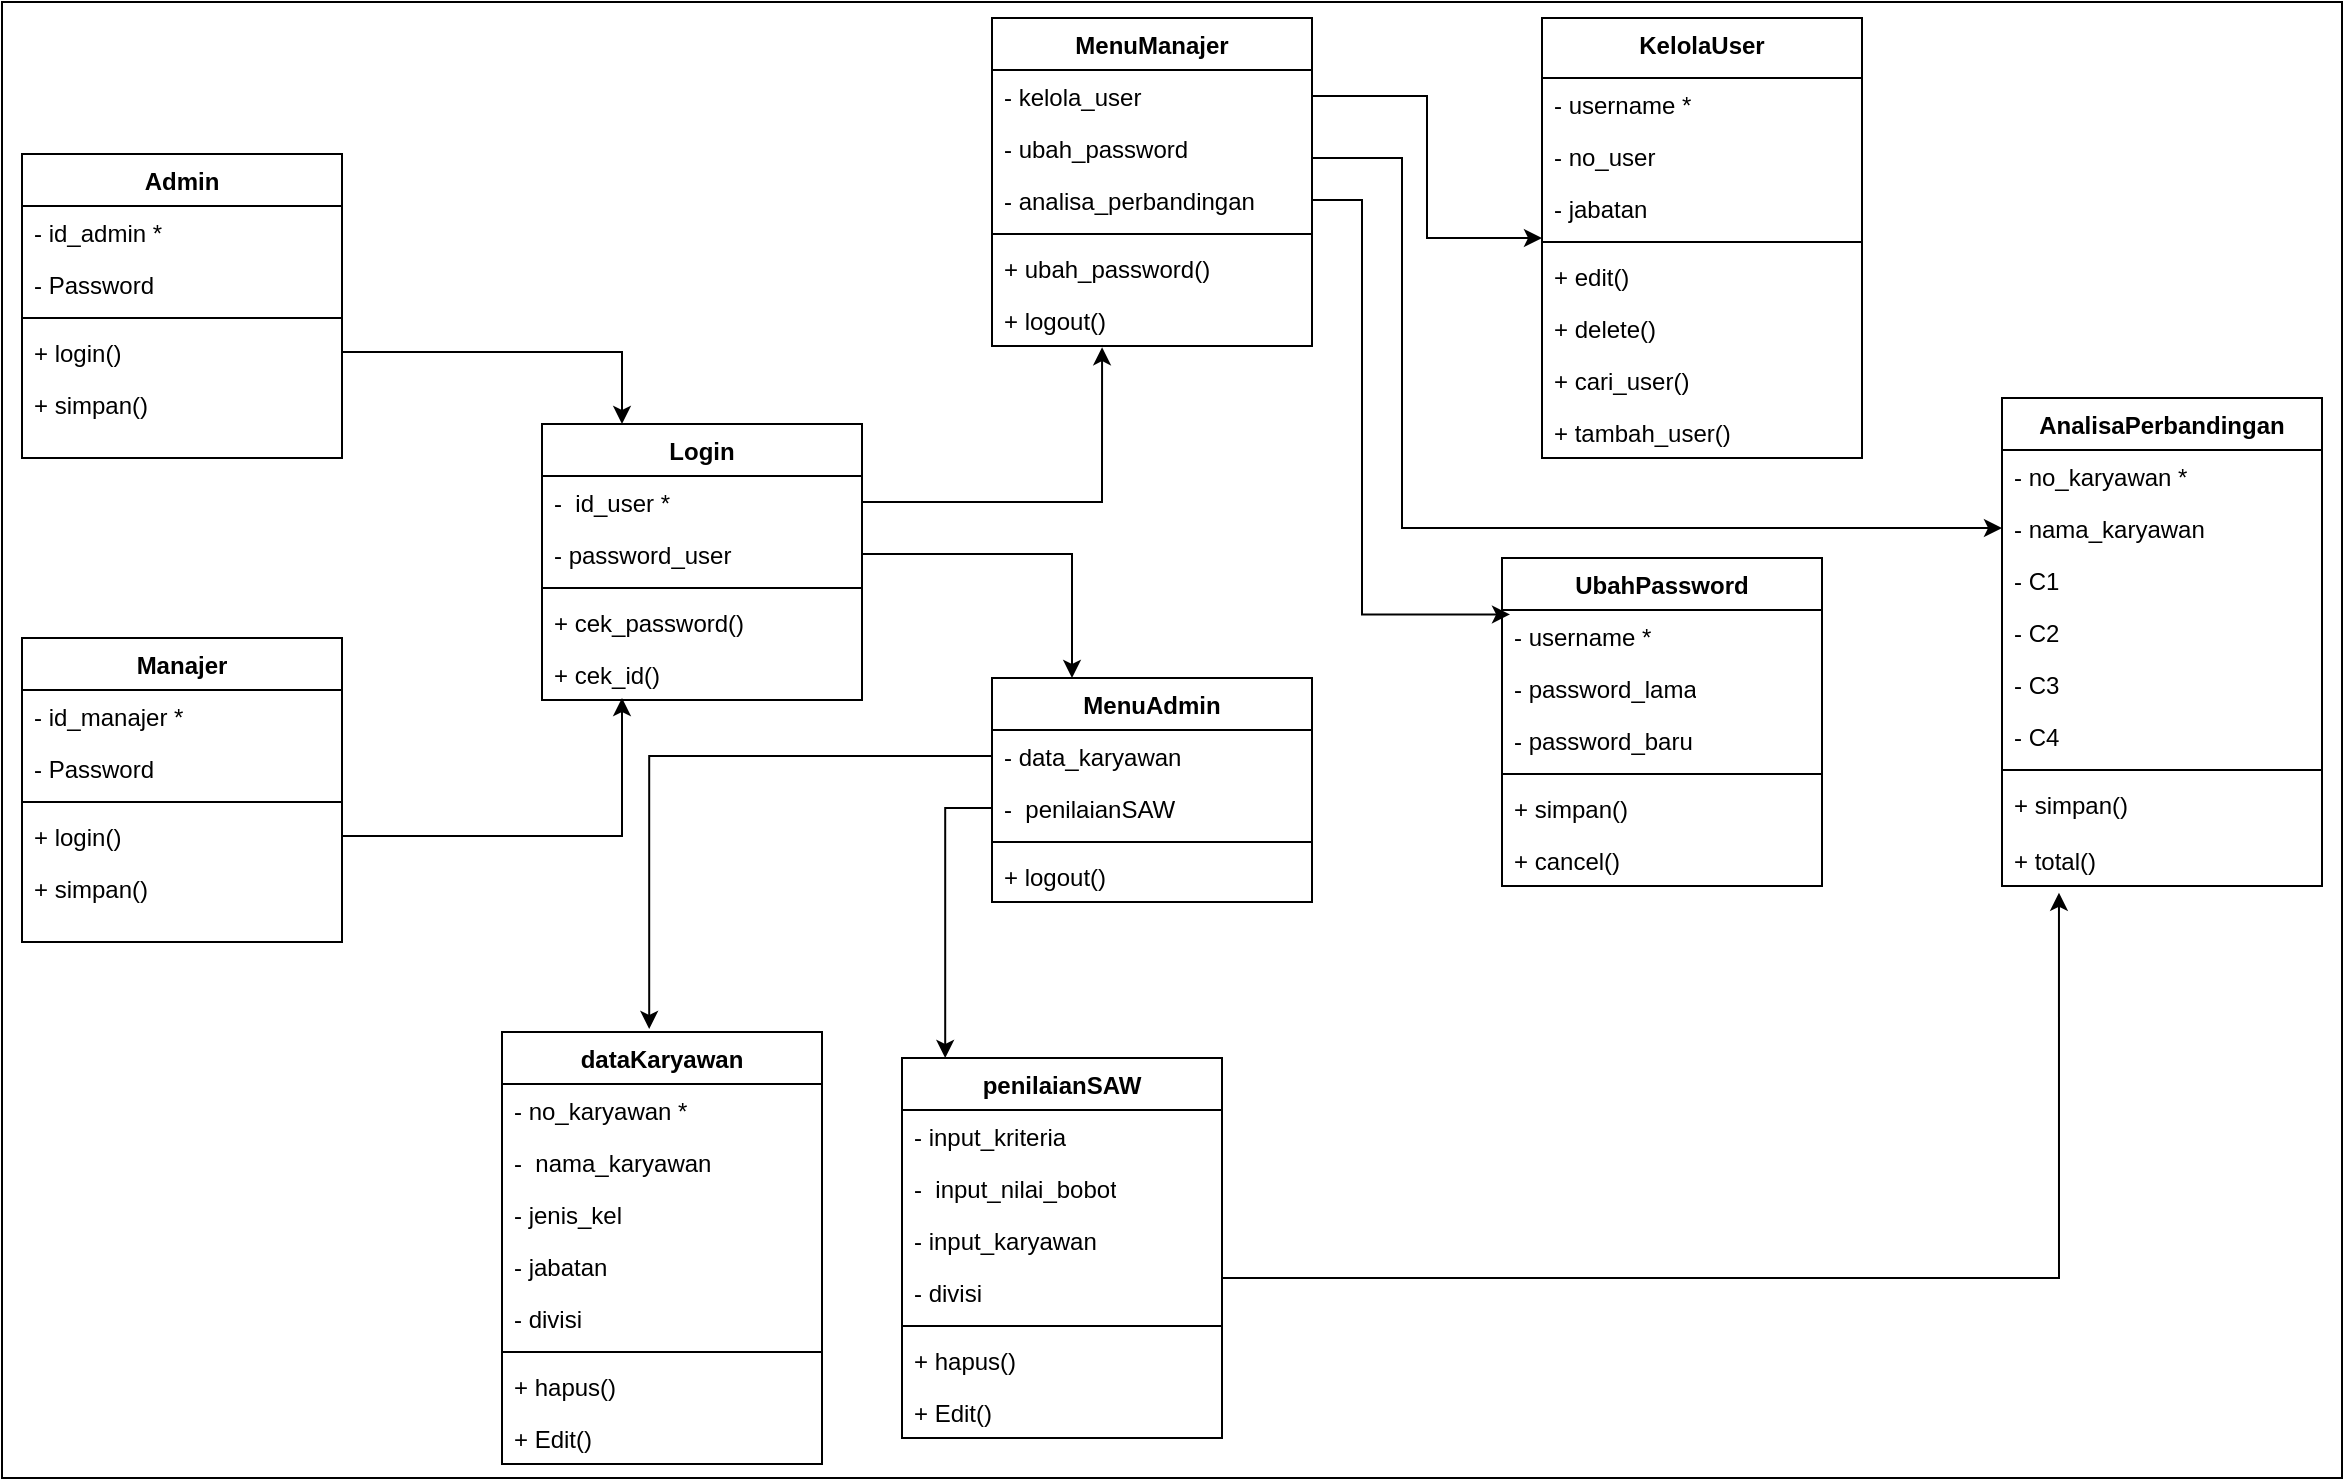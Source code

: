<mxfile version="22.1.18" type="device">
  <diagram name="Page-1" id="2cvrpq9WqsOTp73-PYU-">
    <mxGraphModel dx="1900" dy="557" grid="1" gridSize="10" guides="1" tooltips="1" connect="1" arrows="1" fold="1" page="1" pageScale="1" pageWidth="850" pageHeight="1100" math="0" shadow="0">
      <root>
        <mxCell id="0" />
        <mxCell id="1" parent="0" />
        <mxCell id="4N0GUVEGYHBOOBJI4xGk-21" value="" style="rounded=0;whiteSpace=wrap;html=1;" vertex="1" parent="1">
          <mxGeometry x="-150" y="2" width="1170" height="738" as="geometry" />
        </mxCell>
        <mxCell id="2HAJyvxle4ZNZdfN4YHn-1" value="Admin" style="swimlane;fontStyle=1;align=center;verticalAlign=top;childLayout=stackLayout;horizontal=1;startSize=26;horizontalStack=0;resizeParent=1;resizeParentMax=0;resizeLast=0;collapsible=1;marginBottom=0;whiteSpace=wrap;html=1;" parent="1" vertex="1">
          <mxGeometry x="-140" y="78" width="160" height="152" as="geometry" />
        </mxCell>
        <mxCell id="2HAJyvxle4ZNZdfN4YHn-9" value="- id_admin *" style="text;strokeColor=none;fillColor=none;align=left;verticalAlign=top;spacingLeft=4;spacingRight=4;overflow=hidden;rotatable=0;points=[[0,0.5],[1,0.5]];portConstraint=eastwest;whiteSpace=wrap;html=1;" parent="2HAJyvxle4ZNZdfN4YHn-1" vertex="1">
          <mxGeometry y="26" width="160" height="26" as="geometry" />
        </mxCell>
        <mxCell id="2HAJyvxle4ZNZdfN4YHn-2" value="- Password&amp;nbsp;" style="text;strokeColor=none;fillColor=none;align=left;verticalAlign=top;spacingLeft=4;spacingRight=4;overflow=hidden;rotatable=0;points=[[0,0.5],[1,0.5]];portConstraint=eastwest;whiteSpace=wrap;html=1;" parent="2HAJyvxle4ZNZdfN4YHn-1" vertex="1">
          <mxGeometry y="52" width="160" height="26" as="geometry" />
        </mxCell>
        <mxCell id="2HAJyvxle4ZNZdfN4YHn-3" value="" style="line;strokeWidth=1;fillColor=none;align=left;verticalAlign=middle;spacingTop=-1;spacingLeft=3;spacingRight=3;rotatable=0;labelPosition=right;points=[];portConstraint=eastwest;strokeColor=inherit;" parent="2HAJyvxle4ZNZdfN4YHn-1" vertex="1">
          <mxGeometry y="78" width="160" height="8" as="geometry" />
        </mxCell>
        <mxCell id="2HAJyvxle4ZNZdfN4YHn-10" value="+ login()" style="text;strokeColor=none;fillColor=none;align=left;verticalAlign=top;spacingLeft=4;spacingRight=4;overflow=hidden;rotatable=0;points=[[0,0.5],[1,0.5]];portConstraint=eastwest;whiteSpace=wrap;html=1;" parent="2HAJyvxle4ZNZdfN4YHn-1" vertex="1">
          <mxGeometry y="86" width="160" height="26" as="geometry" />
        </mxCell>
        <mxCell id="2HAJyvxle4ZNZdfN4YHn-4" value="+ simpan()" style="text;strokeColor=none;fillColor=none;align=left;verticalAlign=top;spacingLeft=4;spacingRight=4;overflow=hidden;rotatable=0;points=[[0,0.5],[1,0.5]];portConstraint=eastwest;whiteSpace=wrap;html=1;" parent="2HAJyvxle4ZNZdfN4YHn-1" vertex="1">
          <mxGeometry y="112" width="160" height="40" as="geometry" />
        </mxCell>
        <mxCell id="2HAJyvxle4ZNZdfN4YHn-11" value="Manajer" style="swimlane;fontStyle=1;align=center;verticalAlign=top;childLayout=stackLayout;horizontal=1;startSize=26;horizontalStack=0;resizeParent=1;resizeParentMax=0;resizeLast=0;collapsible=1;marginBottom=0;whiteSpace=wrap;html=1;" parent="1" vertex="1">
          <mxGeometry x="-140" y="320" width="160" height="152" as="geometry" />
        </mxCell>
        <mxCell id="2HAJyvxle4ZNZdfN4YHn-12" value="- id_manajer *" style="text;strokeColor=none;fillColor=none;align=left;verticalAlign=top;spacingLeft=4;spacingRight=4;overflow=hidden;rotatable=0;points=[[0,0.5],[1,0.5]];portConstraint=eastwest;whiteSpace=wrap;html=1;" parent="2HAJyvxle4ZNZdfN4YHn-11" vertex="1">
          <mxGeometry y="26" width="160" height="26" as="geometry" />
        </mxCell>
        <mxCell id="2HAJyvxle4ZNZdfN4YHn-13" value="- Password&amp;nbsp;" style="text;strokeColor=none;fillColor=none;align=left;verticalAlign=top;spacingLeft=4;spacingRight=4;overflow=hidden;rotatable=0;points=[[0,0.5],[1,0.5]];portConstraint=eastwest;whiteSpace=wrap;html=1;" parent="2HAJyvxle4ZNZdfN4YHn-11" vertex="1">
          <mxGeometry y="52" width="160" height="26" as="geometry" />
        </mxCell>
        <mxCell id="2HAJyvxle4ZNZdfN4YHn-14" value="" style="line;strokeWidth=1;fillColor=none;align=left;verticalAlign=middle;spacingTop=-1;spacingLeft=3;spacingRight=3;rotatable=0;labelPosition=right;points=[];portConstraint=eastwest;strokeColor=inherit;" parent="2HAJyvxle4ZNZdfN4YHn-11" vertex="1">
          <mxGeometry y="78" width="160" height="8" as="geometry" />
        </mxCell>
        <mxCell id="2HAJyvxle4ZNZdfN4YHn-15" value="+ login()" style="text;strokeColor=none;fillColor=none;align=left;verticalAlign=top;spacingLeft=4;spacingRight=4;overflow=hidden;rotatable=0;points=[[0,0.5],[1,0.5]];portConstraint=eastwest;whiteSpace=wrap;html=1;" parent="2HAJyvxle4ZNZdfN4YHn-11" vertex="1">
          <mxGeometry y="86" width="160" height="26" as="geometry" />
        </mxCell>
        <mxCell id="2HAJyvxle4ZNZdfN4YHn-16" value="+ simpan()" style="text;strokeColor=none;fillColor=none;align=left;verticalAlign=top;spacingLeft=4;spacingRight=4;overflow=hidden;rotatable=0;points=[[0,0.5],[1,0.5]];portConstraint=eastwest;whiteSpace=wrap;html=1;" parent="2HAJyvxle4ZNZdfN4YHn-11" vertex="1">
          <mxGeometry y="112" width="160" height="40" as="geometry" />
        </mxCell>
        <mxCell id="2HAJyvxle4ZNZdfN4YHn-17" value="Login" style="swimlane;fontStyle=1;align=center;verticalAlign=top;childLayout=stackLayout;horizontal=1;startSize=26;horizontalStack=0;resizeParent=1;resizeParentMax=0;resizeLast=0;collapsible=1;marginBottom=0;whiteSpace=wrap;html=1;" parent="1" vertex="1">
          <mxGeometry x="120" y="213" width="160" height="138" as="geometry" />
        </mxCell>
        <mxCell id="2HAJyvxle4ZNZdfN4YHn-24" value="-&amp;nbsp; id_user *" style="text;strokeColor=none;fillColor=none;align=left;verticalAlign=top;spacingLeft=4;spacingRight=4;overflow=hidden;rotatable=0;points=[[0,0.5],[1,0.5]];portConstraint=eastwest;whiteSpace=wrap;html=1;" parent="2HAJyvxle4ZNZdfN4YHn-17" vertex="1">
          <mxGeometry y="26" width="160" height="26" as="geometry" />
        </mxCell>
        <mxCell id="2HAJyvxle4ZNZdfN4YHn-25" value="- password_user" style="text;strokeColor=none;fillColor=none;align=left;verticalAlign=top;spacingLeft=4;spacingRight=4;overflow=hidden;rotatable=0;points=[[0,0.5],[1,0.5]];portConstraint=eastwest;whiteSpace=wrap;html=1;" parent="2HAJyvxle4ZNZdfN4YHn-17" vertex="1">
          <mxGeometry y="52" width="160" height="26" as="geometry" />
        </mxCell>
        <mxCell id="2HAJyvxle4ZNZdfN4YHn-20" value="" style="line;strokeWidth=1;fillColor=none;align=left;verticalAlign=middle;spacingTop=-1;spacingLeft=3;spacingRight=3;rotatable=0;labelPosition=right;points=[];portConstraint=eastwest;strokeColor=inherit;" parent="2HAJyvxle4ZNZdfN4YHn-17" vertex="1">
          <mxGeometry y="78" width="160" height="8" as="geometry" />
        </mxCell>
        <mxCell id="2HAJyvxle4ZNZdfN4YHn-23" value="+ cek_password()" style="text;strokeColor=none;fillColor=none;align=left;verticalAlign=top;spacingLeft=4;spacingRight=4;overflow=hidden;rotatable=0;points=[[0,0.5],[1,0.5]];portConstraint=eastwest;whiteSpace=wrap;html=1;" parent="2HAJyvxle4ZNZdfN4YHn-17" vertex="1">
          <mxGeometry y="86" width="160" height="26" as="geometry" />
        </mxCell>
        <mxCell id="2HAJyvxle4ZNZdfN4YHn-21" value="+ cek_id()" style="text;strokeColor=none;fillColor=none;align=left;verticalAlign=top;spacingLeft=4;spacingRight=4;overflow=hidden;rotatable=0;points=[[0,0.5],[1,0.5]];portConstraint=eastwest;whiteSpace=wrap;html=1;" parent="2HAJyvxle4ZNZdfN4YHn-17" vertex="1">
          <mxGeometry y="112" width="160" height="26" as="geometry" />
        </mxCell>
        <mxCell id="2HAJyvxle4ZNZdfN4YHn-26" value="MenuManajer" style="swimlane;fontStyle=1;align=center;verticalAlign=top;childLayout=stackLayout;horizontal=1;startSize=26;horizontalStack=0;resizeParent=1;resizeParentMax=0;resizeLast=0;collapsible=1;marginBottom=0;whiteSpace=wrap;html=1;" parent="1" vertex="1">
          <mxGeometry x="345" y="10" width="160" height="164" as="geometry" />
        </mxCell>
        <mxCell id="2HAJyvxle4ZNZdfN4YHn-27" value="- kelola_user" style="text;strokeColor=none;fillColor=none;align=left;verticalAlign=top;spacingLeft=4;spacingRight=4;overflow=hidden;rotatable=0;points=[[0,0.5],[1,0.5]];portConstraint=eastwest;whiteSpace=wrap;html=1;" parent="2HAJyvxle4ZNZdfN4YHn-26" vertex="1">
          <mxGeometry y="26" width="160" height="26" as="geometry" />
        </mxCell>
        <mxCell id="2HAJyvxle4ZNZdfN4YHn-33" value="- ubah_password" style="text;strokeColor=none;fillColor=none;align=left;verticalAlign=top;spacingLeft=4;spacingRight=4;overflow=hidden;rotatable=0;points=[[0,0.5],[1,0.5]];portConstraint=eastwest;whiteSpace=wrap;html=1;" parent="2HAJyvxle4ZNZdfN4YHn-26" vertex="1">
          <mxGeometry y="52" width="160" height="26" as="geometry" />
        </mxCell>
        <mxCell id="2HAJyvxle4ZNZdfN4YHn-28" value="- analisa_perbandingan" style="text;strokeColor=none;fillColor=none;align=left;verticalAlign=top;spacingLeft=4;spacingRight=4;overflow=hidden;rotatable=0;points=[[0,0.5],[1,0.5]];portConstraint=eastwest;whiteSpace=wrap;html=1;" parent="2HAJyvxle4ZNZdfN4YHn-26" vertex="1">
          <mxGeometry y="78" width="160" height="26" as="geometry" />
        </mxCell>
        <mxCell id="2HAJyvxle4ZNZdfN4YHn-29" value="" style="line;strokeWidth=1;fillColor=none;align=left;verticalAlign=middle;spacingTop=-1;spacingLeft=3;spacingRight=3;rotatable=0;labelPosition=right;points=[];portConstraint=eastwest;strokeColor=inherit;" parent="2HAJyvxle4ZNZdfN4YHn-26" vertex="1">
          <mxGeometry y="104" width="160" height="8" as="geometry" />
        </mxCell>
        <mxCell id="2HAJyvxle4ZNZdfN4YHn-35" value="+ ubah_password()" style="text;strokeColor=none;fillColor=none;align=left;verticalAlign=top;spacingLeft=4;spacingRight=4;overflow=hidden;rotatable=0;points=[[0,0.5],[1,0.5]];portConstraint=eastwest;whiteSpace=wrap;html=1;" parent="2HAJyvxle4ZNZdfN4YHn-26" vertex="1">
          <mxGeometry y="112" width="160" height="26" as="geometry" />
        </mxCell>
        <mxCell id="2HAJyvxle4ZNZdfN4YHn-34" value="+ logout()" style="text;strokeColor=none;fillColor=none;align=left;verticalAlign=top;spacingLeft=4;spacingRight=4;overflow=hidden;rotatable=0;points=[[0,0.5],[1,0.5]];portConstraint=eastwest;whiteSpace=wrap;html=1;" parent="2HAJyvxle4ZNZdfN4YHn-26" vertex="1">
          <mxGeometry y="138" width="160" height="26" as="geometry" />
        </mxCell>
        <mxCell id="2HAJyvxle4ZNZdfN4YHn-36" value="KelolaUser" style="swimlane;fontStyle=1;align=center;verticalAlign=top;childLayout=stackLayout;horizontal=1;startSize=30;horizontalStack=0;resizeParent=1;resizeParentMax=0;resizeLast=0;collapsible=1;marginBottom=0;whiteSpace=wrap;html=1;" parent="1" vertex="1">
          <mxGeometry x="620" y="10" width="160" height="220" as="geometry" />
        </mxCell>
        <mxCell id="2HAJyvxle4ZNZdfN4YHn-40" value="- username *" style="text;strokeColor=none;fillColor=none;align=left;verticalAlign=top;spacingLeft=4;spacingRight=4;overflow=hidden;rotatable=0;points=[[0,0.5],[1,0.5]];portConstraint=eastwest;whiteSpace=wrap;html=1;" parent="2HAJyvxle4ZNZdfN4YHn-36" vertex="1">
          <mxGeometry y="30" width="160" height="26" as="geometry" />
        </mxCell>
        <mxCell id="2HAJyvxle4ZNZdfN4YHn-37" value="- no_user" style="text;strokeColor=none;fillColor=none;align=left;verticalAlign=top;spacingLeft=4;spacingRight=4;overflow=hidden;rotatable=0;points=[[0,0.5],[1,0.5]];portConstraint=eastwest;whiteSpace=wrap;html=1;" parent="2HAJyvxle4ZNZdfN4YHn-36" vertex="1">
          <mxGeometry y="56" width="160" height="26" as="geometry" />
        </mxCell>
        <mxCell id="2HAJyvxle4ZNZdfN4YHn-41" value="- jabatan" style="text;strokeColor=none;fillColor=none;align=left;verticalAlign=top;spacingLeft=4;spacingRight=4;overflow=hidden;rotatable=0;points=[[0,0.5],[1,0.5]];portConstraint=eastwest;whiteSpace=wrap;html=1;" parent="2HAJyvxle4ZNZdfN4YHn-36" vertex="1">
          <mxGeometry y="82" width="160" height="26" as="geometry" />
        </mxCell>
        <mxCell id="2HAJyvxle4ZNZdfN4YHn-38" value="" style="line;strokeWidth=1;fillColor=none;align=left;verticalAlign=middle;spacingTop=-1;spacingLeft=3;spacingRight=3;rotatable=0;labelPosition=right;points=[];portConstraint=eastwest;strokeColor=inherit;" parent="2HAJyvxle4ZNZdfN4YHn-36" vertex="1">
          <mxGeometry y="108" width="160" height="8" as="geometry" />
        </mxCell>
        <mxCell id="2HAJyvxle4ZNZdfN4YHn-39" value="+ edit()&lt;br&gt;" style="text;strokeColor=none;fillColor=none;align=left;verticalAlign=top;spacingLeft=4;spacingRight=4;overflow=hidden;rotatable=0;points=[[0,0.5],[1,0.5]];portConstraint=eastwest;whiteSpace=wrap;html=1;" parent="2HAJyvxle4ZNZdfN4YHn-36" vertex="1">
          <mxGeometry y="116" width="160" height="26" as="geometry" />
        </mxCell>
        <mxCell id="2HAJyvxle4ZNZdfN4YHn-42" value="+ delete()" style="text;strokeColor=none;fillColor=none;align=left;verticalAlign=top;spacingLeft=4;spacingRight=4;overflow=hidden;rotatable=0;points=[[0,0.5],[1,0.5]];portConstraint=eastwest;whiteSpace=wrap;html=1;" parent="2HAJyvxle4ZNZdfN4YHn-36" vertex="1">
          <mxGeometry y="142" width="160" height="26" as="geometry" />
        </mxCell>
        <mxCell id="2HAJyvxle4ZNZdfN4YHn-43" value="+ cari_user()&lt;br&gt;" style="text;strokeColor=none;fillColor=none;align=left;verticalAlign=top;spacingLeft=4;spacingRight=4;overflow=hidden;rotatable=0;points=[[0,0.5],[1,0.5]];portConstraint=eastwest;whiteSpace=wrap;html=1;" parent="2HAJyvxle4ZNZdfN4YHn-36" vertex="1">
          <mxGeometry y="168" width="160" height="26" as="geometry" />
        </mxCell>
        <mxCell id="2HAJyvxle4ZNZdfN4YHn-44" value="+ tambah_user()" style="text;strokeColor=none;fillColor=none;align=left;verticalAlign=top;spacingLeft=4;spacingRight=4;overflow=hidden;rotatable=0;points=[[0,0.5],[1,0.5]];portConstraint=eastwest;whiteSpace=wrap;html=1;" parent="2HAJyvxle4ZNZdfN4YHn-36" vertex="1">
          <mxGeometry y="194" width="160" height="26" as="geometry" />
        </mxCell>
        <mxCell id="2HAJyvxle4ZNZdfN4YHn-45" value="MenuAdmin" style="swimlane;fontStyle=1;align=center;verticalAlign=top;childLayout=stackLayout;horizontal=1;startSize=26;horizontalStack=0;resizeParent=1;resizeParentMax=0;resizeLast=0;collapsible=1;marginBottom=0;whiteSpace=wrap;html=1;" parent="1" vertex="1">
          <mxGeometry x="345" y="340" width="160" height="112" as="geometry" />
        </mxCell>
        <mxCell id="2HAJyvxle4ZNZdfN4YHn-46" value="- data_karyawan" style="text;strokeColor=none;fillColor=none;align=left;verticalAlign=top;spacingLeft=4;spacingRight=4;overflow=hidden;rotatable=0;points=[[0,0.5],[1,0.5]];portConstraint=eastwest;whiteSpace=wrap;html=1;" parent="2HAJyvxle4ZNZdfN4YHn-45" vertex="1">
          <mxGeometry y="26" width="160" height="26" as="geometry" />
        </mxCell>
        <mxCell id="2HAJyvxle4ZNZdfN4YHn-47" value="-&amp;nbsp; penilaianSAW" style="text;strokeColor=none;fillColor=none;align=left;verticalAlign=top;spacingLeft=4;spacingRight=4;overflow=hidden;rotatable=0;points=[[0,0.5],[1,0.5]];portConstraint=eastwest;whiteSpace=wrap;html=1;" parent="2HAJyvxle4ZNZdfN4YHn-45" vertex="1">
          <mxGeometry y="52" width="160" height="26" as="geometry" />
        </mxCell>
        <mxCell id="2HAJyvxle4ZNZdfN4YHn-49" value="" style="line;strokeWidth=1;fillColor=none;align=left;verticalAlign=middle;spacingTop=-1;spacingLeft=3;spacingRight=3;rotatable=0;labelPosition=right;points=[];portConstraint=eastwest;strokeColor=inherit;" parent="2HAJyvxle4ZNZdfN4YHn-45" vertex="1">
          <mxGeometry y="78" width="160" height="8" as="geometry" />
        </mxCell>
        <mxCell id="4N0GUVEGYHBOOBJI4xGk-1" value="+ logout()" style="text;strokeColor=none;fillColor=none;align=left;verticalAlign=top;spacingLeft=4;spacingRight=4;overflow=hidden;rotatable=0;points=[[0,0.5],[1,0.5]];portConstraint=eastwest;whiteSpace=wrap;html=1;" vertex="1" parent="2HAJyvxle4ZNZdfN4YHn-45">
          <mxGeometry y="86" width="160" height="26" as="geometry" />
        </mxCell>
        <mxCell id="2HAJyvxle4ZNZdfN4YHn-54" value="UbahPassword" style="swimlane;fontStyle=1;align=center;verticalAlign=top;childLayout=stackLayout;horizontal=1;startSize=26;horizontalStack=0;resizeParent=1;resizeParentMax=0;resizeLast=0;collapsible=1;marginBottom=0;whiteSpace=wrap;html=1;" parent="1" vertex="1">
          <mxGeometry x="600" y="280" width="160" height="164" as="geometry" />
        </mxCell>
        <mxCell id="2HAJyvxle4ZNZdfN4YHn-55" value="- username *" style="text;strokeColor=none;fillColor=none;align=left;verticalAlign=top;spacingLeft=4;spacingRight=4;overflow=hidden;rotatable=0;points=[[0,0.5],[1,0.5]];portConstraint=eastwest;whiteSpace=wrap;html=1;" parent="2HAJyvxle4ZNZdfN4YHn-54" vertex="1">
          <mxGeometry y="26" width="160" height="26" as="geometry" />
        </mxCell>
        <mxCell id="2HAJyvxle4ZNZdfN4YHn-56" value="- password_lama" style="text;strokeColor=none;fillColor=none;align=left;verticalAlign=top;spacingLeft=4;spacingRight=4;overflow=hidden;rotatable=0;points=[[0,0.5],[1,0.5]];portConstraint=eastwest;whiteSpace=wrap;html=1;" parent="2HAJyvxle4ZNZdfN4YHn-54" vertex="1">
          <mxGeometry y="52" width="160" height="26" as="geometry" />
        </mxCell>
        <mxCell id="2HAJyvxle4ZNZdfN4YHn-57" value="- password_baru" style="text;strokeColor=none;fillColor=none;align=left;verticalAlign=top;spacingLeft=4;spacingRight=4;overflow=hidden;rotatable=0;points=[[0,0.5],[1,0.5]];portConstraint=eastwest;whiteSpace=wrap;html=1;" parent="2HAJyvxle4ZNZdfN4YHn-54" vertex="1">
          <mxGeometry y="78" width="160" height="26" as="geometry" />
        </mxCell>
        <mxCell id="2HAJyvxle4ZNZdfN4YHn-58" value="" style="line;strokeWidth=1;fillColor=none;align=left;verticalAlign=middle;spacingTop=-1;spacingLeft=3;spacingRight=3;rotatable=0;labelPosition=right;points=[];portConstraint=eastwest;strokeColor=inherit;" parent="2HAJyvxle4ZNZdfN4YHn-54" vertex="1">
          <mxGeometry y="104" width="160" height="8" as="geometry" />
        </mxCell>
        <mxCell id="2HAJyvxle4ZNZdfN4YHn-59" value="+ simpan()" style="text;strokeColor=none;fillColor=none;align=left;verticalAlign=top;spacingLeft=4;spacingRight=4;overflow=hidden;rotatable=0;points=[[0,0.5],[1,0.5]];portConstraint=eastwest;whiteSpace=wrap;html=1;" parent="2HAJyvxle4ZNZdfN4YHn-54" vertex="1">
          <mxGeometry y="112" width="160" height="26" as="geometry" />
        </mxCell>
        <mxCell id="2HAJyvxle4ZNZdfN4YHn-60" value="+ cancel()" style="text;strokeColor=none;fillColor=none;align=left;verticalAlign=top;spacingLeft=4;spacingRight=4;overflow=hidden;rotatable=0;points=[[0,0.5],[1,0.5]];portConstraint=eastwest;whiteSpace=wrap;html=1;" parent="2HAJyvxle4ZNZdfN4YHn-54" vertex="1">
          <mxGeometry y="138" width="160" height="26" as="geometry" />
        </mxCell>
        <mxCell id="2HAJyvxle4ZNZdfN4YHn-63" value="AnalisaPerbandingan" style="swimlane;fontStyle=1;align=center;verticalAlign=top;childLayout=stackLayout;horizontal=1;startSize=26;horizontalStack=0;resizeParent=1;resizeParentMax=0;resizeLast=0;collapsible=1;marginBottom=0;whiteSpace=wrap;html=1;" parent="1" vertex="1">
          <mxGeometry x="850" y="200" width="160" height="244" as="geometry" />
        </mxCell>
        <mxCell id="2HAJyvxle4ZNZdfN4YHn-64" value="- no_karyawan *" style="text;strokeColor=none;fillColor=none;align=left;verticalAlign=top;spacingLeft=4;spacingRight=4;overflow=hidden;rotatable=0;points=[[0,0.5],[1,0.5]];portConstraint=eastwest;whiteSpace=wrap;html=1;" parent="2HAJyvxle4ZNZdfN4YHn-63" vertex="1">
          <mxGeometry y="26" width="160" height="26" as="geometry" />
        </mxCell>
        <mxCell id="2HAJyvxle4ZNZdfN4YHn-65" value="- nama_karyawan" style="text;strokeColor=none;fillColor=none;align=left;verticalAlign=top;spacingLeft=4;spacingRight=4;overflow=hidden;rotatable=0;points=[[0,0.5],[1,0.5]];portConstraint=eastwest;whiteSpace=wrap;html=1;" parent="2HAJyvxle4ZNZdfN4YHn-63" vertex="1">
          <mxGeometry y="52" width="160" height="26" as="geometry" />
        </mxCell>
        <mxCell id="2HAJyvxle4ZNZdfN4YHn-66" value="- C1" style="text;strokeColor=none;fillColor=none;align=left;verticalAlign=top;spacingLeft=4;spacingRight=4;overflow=hidden;rotatable=0;points=[[0,0.5],[1,0.5]];portConstraint=eastwest;whiteSpace=wrap;html=1;" parent="2HAJyvxle4ZNZdfN4YHn-63" vertex="1">
          <mxGeometry y="78" width="160" height="26" as="geometry" />
        </mxCell>
        <mxCell id="2HAJyvxle4ZNZdfN4YHn-73" value="- C2" style="text;strokeColor=none;fillColor=none;align=left;verticalAlign=top;spacingLeft=4;spacingRight=4;overflow=hidden;rotatable=0;points=[[0,0.5],[1,0.5]];portConstraint=eastwest;whiteSpace=wrap;html=1;" parent="2HAJyvxle4ZNZdfN4YHn-63" vertex="1">
          <mxGeometry y="104" width="160" height="26" as="geometry" />
        </mxCell>
        <mxCell id="2HAJyvxle4ZNZdfN4YHn-74" value="- C3" style="text;strokeColor=none;fillColor=none;align=left;verticalAlign=top;spacingLeft=4;spacingRight=4;overflow=hidden;rotatable=0;points=[[0,0.5],[1,0.5]];portConstraint=eastwest;whiteSpace=wrap;html=1;" parent="2HAJyvxle4ZNZdfN4YHn-63" vertex="1">
          <mxGeometry y="130" width="160" height="26" as="geometry" />
        </mxCell>
        <mxCell id="2HAJyvxle4ZNZdfN4YHn-72" value="- C4" style="text;strokeColor=none;fillColor=none;align=left;verticalAlign=top;spacingLeft=4;spacingRight=4;overflow=hidden;rotatable=0;points=[[0,0.5],[1,0.5]];portConstraint=eastwest;whiteSpace=wrap;html=1;" parent="2HAJyvxle4ZNZdfN4YHn-63" vertex="1">
          <mxGeometry y="156" width="160" height="26" as="geometry" />
        </mxCell>
        <mxCell id="2HAJyvxle4ZNZdfN4YHn-67" value="" style="line;strokeWidth=1;fillColor=none;align=left;verticalAlign=middle;spacingTop=-1;spacingLeft=3;spacingRight=3;rotatable=0;labelPosition=right;points=[];portConstraint=eastwest;strokeColor=inherit;" parent="2HAJyvxle4ZNZdfN4YHn-63" vertex="1">
          <mxGeometry y="182" width="160" height="8" as="geometry" />
        </mxCell>
        <mxCell id="2HAJyvxle4ZNZdfN4YHn-68" value="+ simpan()" style="text;strokeColor=none;fillColor=none;align=left;verticalAlign=top;spacingLeft=4;spacingRight=4;overflow=hidden;rotatable=0;points=[[0,0.5],[1,0.5]];portConstraint=eastwest;whiteSpace=wrap;html=1;" parent="2HAJyvxle4ZNZdfN4YHn-63" vertex="1">
          <mxGeometry y="190" width="160" height="28" as="geometry" />
        </mxCell>
        <mxCell id="2HAJyvxle4ZNZdfN4YHn-69" value="+ total()" style="text;strokeColor=none;fillColor=none;align=left;verticalAlign=top;spacingLeft=4;spacingRight=4;overflow=hidden;rotatable=0;points=[[0,0.5],[1,0.5]];portConstraint=eastwest;whiteSpace=wrap;html=1;" parent="2HAJyvxle4ZNZdfN4YHn-63" vertex="1">
          <mxGeometry y="218" width="160" height="26" as="geometry" />
        </mxCell>
        <mxCell id="2HAJyvxle4ZNZdfN4YHn-75" value="dataKaryawan" style="swimlane;fontStyle=1;align=center;verticalAlign=top;childLayout=stackLayout;horizontal=1;startSize=26;horizontalStack=0;resizeParent=1;resizeParentMax=0;resizeLast=0;collapsible=1;marginBottom=0;whiteSpace=wrap;html=1;" parent="1" vertex="1">
          <mxGeometry x="100" y="517" width="160" height="216" as="geometry" />
        </mxCell>
        <mxCell id="2HAJyvxle4ZNZdfN4YHn-76" value="- no_karyawan *" style="text;strokeColor=none;fillColor=none;align=left;verticalAlign=top;spacingLeft=4;spacingRight=4;overflow=hidden;rotatable=0;points=[[0,0.5],[1,0.5]];portConstraint=eastwest;whiteSpace=wrap;html=1;" parent="2HAJyvxle4ZNZdfN4YHn-75" vertex="1">
          <mxGeometry y="26" width="160" height="26" as="geometry" />
        </mxCell>
        <mxCell id="2HAJyvxle4ZNZdfN4YHn-77" value="-&amp;nbsp; nama_karyawan" style="text;strokeColor=none;fillColor=none;align=left;verticalAlign=top;spacingLeft=4;spacingRight=4;overflow=hidden;rotatable=0;points=[[0,0.5],[1,0.5]];portConstraint=eastwest;whiteSpace=wrap;html=1;" parent="2HAJyvxle4ZNZdfN4YHn-75" vertex="1">
          <mxGeometry y="52" width="160" height="26" as="geometry" />
        </mxCell>
        <mxCell id="2HAJyvxle4ZNZdfN4YHn-78" value="- jenis_kel&lt;br&gt;" style="text;strokeColor=none;fillColor=none;align=left;verticalAlign=top;spacingLeft=4;spacingRight=4;overflow=hidden;rotatable=0;points=[[0,0.5],[1,0.5]];portConstraint=eastwest;whiteSpace=wrap;html=1;" parent="2HAJyvxle4ZNZdfN4YHn-75" vertex="1">
          <mxGeometry y="78" width="160" height="26" as="geometry" />
        </mxCell>
        <mxCell id="2HAJyvxle4ZNZdfN4YHn-84" value="- jabatan" style="text;strokeColor=none;fillColor=none;align=left;verticalAlign=top;spacingLeft=4;spacingRight=4;overflow=hidden;rotatable=0;points=[[0,0.5],[1,0.5]];portConstraint=eastwest;whiteSpace=wrap;html=1;" parent="2HAJyvxle4ZNZdfN4YHn-75" vertex="1">
          <mxGeometry y="104" width="160" height="26" as="geometry" />
        </mxCell>
        <mxCell id="2HAJyvxle4ZNZdfN4YHn-85" value="- divisi" style="text;strokeColor=none;fillColor=none;align=left;verticalAlign=top;spacingLeft=4;spacingRight=4;overflow=hidden;rotatable=0;points=[[0,0.5],[1,0.5]];portConstraint=eastwest;whiteSpace=wrap;html=1;" parent="2HAJyvxle4ZNZdfN4YHn-75" vertex="1">
          <mxGeometry y="130" width="160" height="26" as="geometry" />
        </mxCell>
        <mxCell id="2HAJyvxle4ZNZdfN4YHn-79" value="" style="line;strokeWidth=1;fillColor=none;align=left;verticalAlign=middle;spacingTop=-1;spacingLeft=3;spacingRight=3;rotatable=0;labelPosition=right;points=[];portConstraint=eastwest;strokeColor=inherit;" parent="2HAJyvxle4ZNZdfN4YHn-75" vertex="1">
          <mxGeometry y="156" width="160" height="8" as="geometry" />
        </mxCell>
        <mxCell id="2HAJyvxle4ZNZdfN4YHn-82" value="+ hapus()" style="text;strokeColor=none;fillColor=none;align=left;verticalAlign=top;spacingLeft=4;spacingRight=4;overflow=hidden;rotatable=0;points=[[0,0.5],[1,0.5]];portConstraint=eastwest;whiteSpace=wrap;html=1;" parent="2HAJyvxle4ZNZdfN4YHn-75" vertex="1">
          <mxGeometry y="164" width="160" height="26" as="geometry" />
        </mxCell>
        <mxCell id="2HAJyvxle4ZNZdfN4YHn-83" value="+ Edit()" style="text;strokeColor=none;fillColor=none;align=left;verticalAlign=top;spacingLeft=4;spacingRight=4;overflow=hidden;rotatable=0;points=[[0,0.5],[1,0.5]];portConstraint=eastwest;whiteSpace=wrap;html=1;" parent="2HAJyvxle4ZNZdfN4YHn-75" vertex="1">
          <mxGeometry y="190" width="160" height="26" as="geometry" />
        </mxCell>
        <mxCell id="2HAJyvxle4ZNZdfN4YHn-86" value="penilaianSAW" style="swimlane;fontStyle=1;align=center;verticalAlign=top;childLayout=stackLayout;horizontal=1;startSize=26;horizontalStack=0;resizeParent=1;resizeParentMax=0;resizeLast=0;collapsible=1;marginBottom=0;whiteSpace=wrap;html=1;" parent="1" vertex="1">
          <mxGeometry x="300" y="530" width="160" height="190" as="geometry" />
        </mxCell>
        <mxCell id="2HAJyvxle4ZNZdfN4YHn-87" value="- input_kriteria" style="text;strokeColor=none;fillColor=none;align=left;verticalAlign=top;spacingLeft=4;spacingRight=4;overflow=hidden;rotatable=0;points=[[0,0.5],[1,0.5]];portConstraint=eastwest;whiteSpace=wrap;html=1;" parent="2HAJyvxle4ZNZdfN4YHn-86" vertex="1">
          <mxGeometry y="26" width="160" height="26" as="geometry" />
        </mxCell>
        <mxCell id="2HAJyvxle4ZNZdfN4YHn-88" value="-&amp;nbsp; input_nilai_bobot" style="text;strokeColor=none;fillColor=none;align=left;verticalAlign=top;spacingLeft=4;spacingRight=4;overflow=hidden;rotatable=0;points=[[0,0.5],[1,0.5]];portConstraint=eastwest;whiteSpace=wrap;html=1;" parent="2HAJyvxle4ZNZdfN4YHn-86" vertex="1">
          <mxGeometry y="52" width="160" height="26" as="geometry" />
        </mxCell>
        <mxCell id="2HAJyvxle4ZNZdfN4YHn-89" value="- input_karyawan" style="text;strokeColor=none;fillColor=none;align=left;verticalAlign=top;spacingLeft=4;spacingRight=4;overflow=hidden;rotatable=0;points=[[0,0.5],[1,0.5]];portConstraint=eastwest;whiteSpace=wrap;html=1;" parent="2HAJyvxle4ZNZdfN4YHn-86" vertex="1">
          <mxGeometry y="78" width="160" height="26" as="geometry" />
        </mxCell>
        <mxCell id="2HAJyvxle4ZNZdfN4YHn-91" value="- divisi" style="text;strokeColor=none;fillColor=none;align=left;verticalAlign=top;spacingLeft=4;spacingRight=4;overflow=hidden;rotatable=0;points=[[0,0.5],[1,0.5]];portConstraint=eastwest;whiteSpace=wrap;html=1;" parent="2HAJyvxle4ZNZdfN4YHn-86" vertex="1">
          <mxGeometry y="104" width="160" height="26" as="geometry" />
        </mxCell>
        <mxCell id="2HAJyvxle4ZNZdfN4YHn-92" value="" style="line;strokeWidth=1;fillColor=none;align=left;verticalAlign=middle;spacingTop=-1;spacingLeft=3;spacingRight=3;rotatable=0;labelPosition=right;points=[];portConstraint=eastwest;strokeColor=inherit;" parent="2HAJyvxle4ZNZdfN4YHn-86" vertex="1">
          <mxGeometry y="130" width="160" height="8" as="geometry" />
        </mxCell>
        <mxCell id="2HAJyvxle4ZNZdfN4YHn-93" value="+ hapus()" style="text;strokeColor=none;fillColor=none;align=left;verticalAlign=top;spacingLeft=4;spacingRight=4;overflow=hidden;rotatable=0;points=[[0,0.5],[1,0.5]];portConstraint=eastwest;whiteSpace=wrap;html=1;" parent="2HAJyvxle4ZNZdfN4YHn-86" vertex="1">
          <mxGeometry y="138" width="160" height="26" as="geometry" />
        </mxCell>
        <mxCell id="2HAJyvxle4ZNZdfN4YHn-94" value="+ Edit()" style="text;strokeColor=none;fillColor=none;align=left;verticalAlign=top;spacingLeft=4;spacingRight=4;overflow=hidden;rotatable=0;points=[[0,0.5],[1,0.5]];portConstraint=eastwest;whiteSpace=wrap;html=1;" parent="2HAJyvxle4ZNZdfN4YHn-86" vertex="1">
          <mxGeometry y="164" width="160" height="26" as="geometry" />
        </mxCell>
        <mxCell id="4N0GUVEGYHBOOBJI4xGk-3" style="edgeStyle=orthogonalEdgeStyle;rounded=0;orthogonalLoop=1;jettySize=auto;html=1;exitX=1;exitY=0.5;exitDx=0;exitDy=0;entryX=0.25;entryY=0;entryDx=0;entryDy=0;" edge="1" parent="1" source="2HAJyvxle4ZNZdfN4YHn-10" target="2HAJyvxle4ZNZdfN4YHn-17">
          <mxGeometry relative="1" as="geometry" />
        </mxCell>
        <mxCell id="4N0GUVEGYHBOOBJI4xGk-4" style="edgeStyle=orthogonalEdgeStyle;rounded=0;orthogonalLoop=1;jettySize=auto;html=1;exitX=1;exitY=0.5;exitDx=0;exitDy=0;entryX=0.25;entryY=0.962;entryDx=0;entryDy=0;entryPerimeter=0;" edge="1" parent="1" source="2HAJyvxle4ZNZdfN4YHn-15" target="2HAJyvxle4ZNZdfN4YHn-21">
          <mxGeometry relative="1" as="geometry" />
        </mxCell>
        <mxCell id="4N0GUVEGYHBOOBJI4xGk-6" style="edgeStyle=orthogonalEdgeStyle;rounded=0;orthogonalLoop=1;jettySize=auto;html=1;exitX=1;exitY=0.5;exitDx=0;exitDy=0;entryX=0.25;entryY=0;entryDx=0;entryDy=0;" edge="1" parent="1" source="2HAJyvxle4ZNZdfN4YHn-25" target="2HAJyvxle4ZNZdfN4YHn-45">
          <mxGeometry relative="1" as="geometry" />
        </mxCell>
        <mxCell id="4N0GUVEGYHBOOBJI4xGk-7" style="edgeStyle=orthogonalEdgeStyle;rounded=0;orthogonalLoop=1;jettySize=auto;html=1;exitX=1;exitY=0.5;exitDx=0;exitDy=0;entryX=0.344;entryY=1.023;entryDx=0;entryDy=0;entryPerimeter=0;" edge="1" parent="1" source="2HAJyvxle4ZNZdfN4YHn-24" target="2HAJyvxle4ZNZdfN4YHn-34">
          <mxGeometry relative="1" as="geometry" />
        </mxCell>
        <mxCell id="4N0GUVEGYHBOOBJI4xGk-8" style="edgeStyle=orthogonalEdgeStyle;rounded=0;orthogonalLoop=1;jettySize=auto;html=1;" edge="1" parent="1" source="2HAJyvxle4ZNZdfN4YHn-27" target="2HAJyvxle4ZNZdfN4YHn-36">
          <mxGeometry relative="1" as="geometry" />
        </mxCell>
        <mxCell id="4N0GUVEGYHBOOBJI4xGk-9" style="edgeStyle=orthogonalEdgeStyle;rounded=0;orthogonalLoop=1;jettySize=auto;html=1;entryX=0.025;entryY=0.085;entryDx=0;entryDy=0;entryPerimeter=0;" edge="1" parent="1" source="2HAJyvxle4ZNZdfN4YHn-28" target="2HAJyvxle4ZNZdfN4YHn-55">
          <mxGeometry relative="1" as="geometry">
            <mxPoint x="540" y="280" as="targetPoint" />
            <Array as="points">
              <mxPoint x="530" y="101" />
              <mxPoint x="530" y="308" />
            </Array>
          </mxGeometry>
        </mxCell>
        <mxCell id="4N0GUVEGYHBOOBJI4xGk-11" style="edgeStyle=orthogonalEdgeStyle;rounded=0;orthogonalLoop=1;jettySize=auto;html=1;entryX=0;entryY=0.5;entryDx=0;entryDy=0;exitX=1;exitY=0.5;exitDx=0;exitDy=0;" edge="1" parent="1" source="2HAJyvxle4ZNZdfN4YHn-33" target="2HAJyvxle4ZNZdfN4YHn-65">
          <mxGeometry relative="1" as="geometry">
            <mxPoint x="520" y="80" as="sourcePoint" />
            <Array as="points">
              <mxPoint x="505" y="80" />
              <mxPoint x="550" y="80" />
              <mxPoint x="550" y="265" />
            </Array>
          </mxGeometry>
        </mxCell>
        <mxCell id="4N0GUVEGYHBOOBJI4xGk-17" style="edgeStyle=orthogonalEdgeStyle;rounded=0;orthogonalLoop=1;jettySize=auto;html=1;entryX=0.46;entryY=-0.007;entryDx=0;entryDy=0;entryPerimeter=0;" edge="1" parent="1" source="2HAJyvxle4ZNZdfN4YHn-46" target="2HAJyvxle4ZNZdfN4YHn-75">
          <mxGeometry relative="1" as="geometry" />
        </mxCell>
        <mxCell id="4N0GUVEGYHBOOBJI4xGk-18" style="edgeStyle=orthogonalEdgeStyle;rounded=0;orthogonalLoop=1;jettySize=auto;html=1;entryX=0.135;entryY=0;entryDx=0;entryDy=0;entryPerimeter=0;" edge="1" parent="1" source="2HAJyvxle4ZNZdfN4YHn-47" target="2HAJyvxle4ZNZdfN4YHn-86">
          <mxGeometry relative="1" as="geometry" />
        </mxCell>
        <mxCell id="4N0GUVEGYHBOOBJI4xGk-19" style="edgeStyle=orthogonalEdgeStyle;rounded=0;orthogonalLoop=1;jettySize=auto;html=1;entryX=0.178;entryY=1.131;entryDx=0;entryDy=0;entryPerimeter=0;" edge="1" parent="1" source="2HAJyvxle4ZNZdfN4YHn-86" target="2HAJyvxle4ZNZdfN4YHn-69">
          <mxGeometry relative="1" as="geometry">
            <Array as="points">
              <mxPoint x="879" y="640" />
            </Array>
          </mxGeometry>
        </mxCell>
      </root>
    </mxGraphModel>
  </diagram>
</mxfile>
